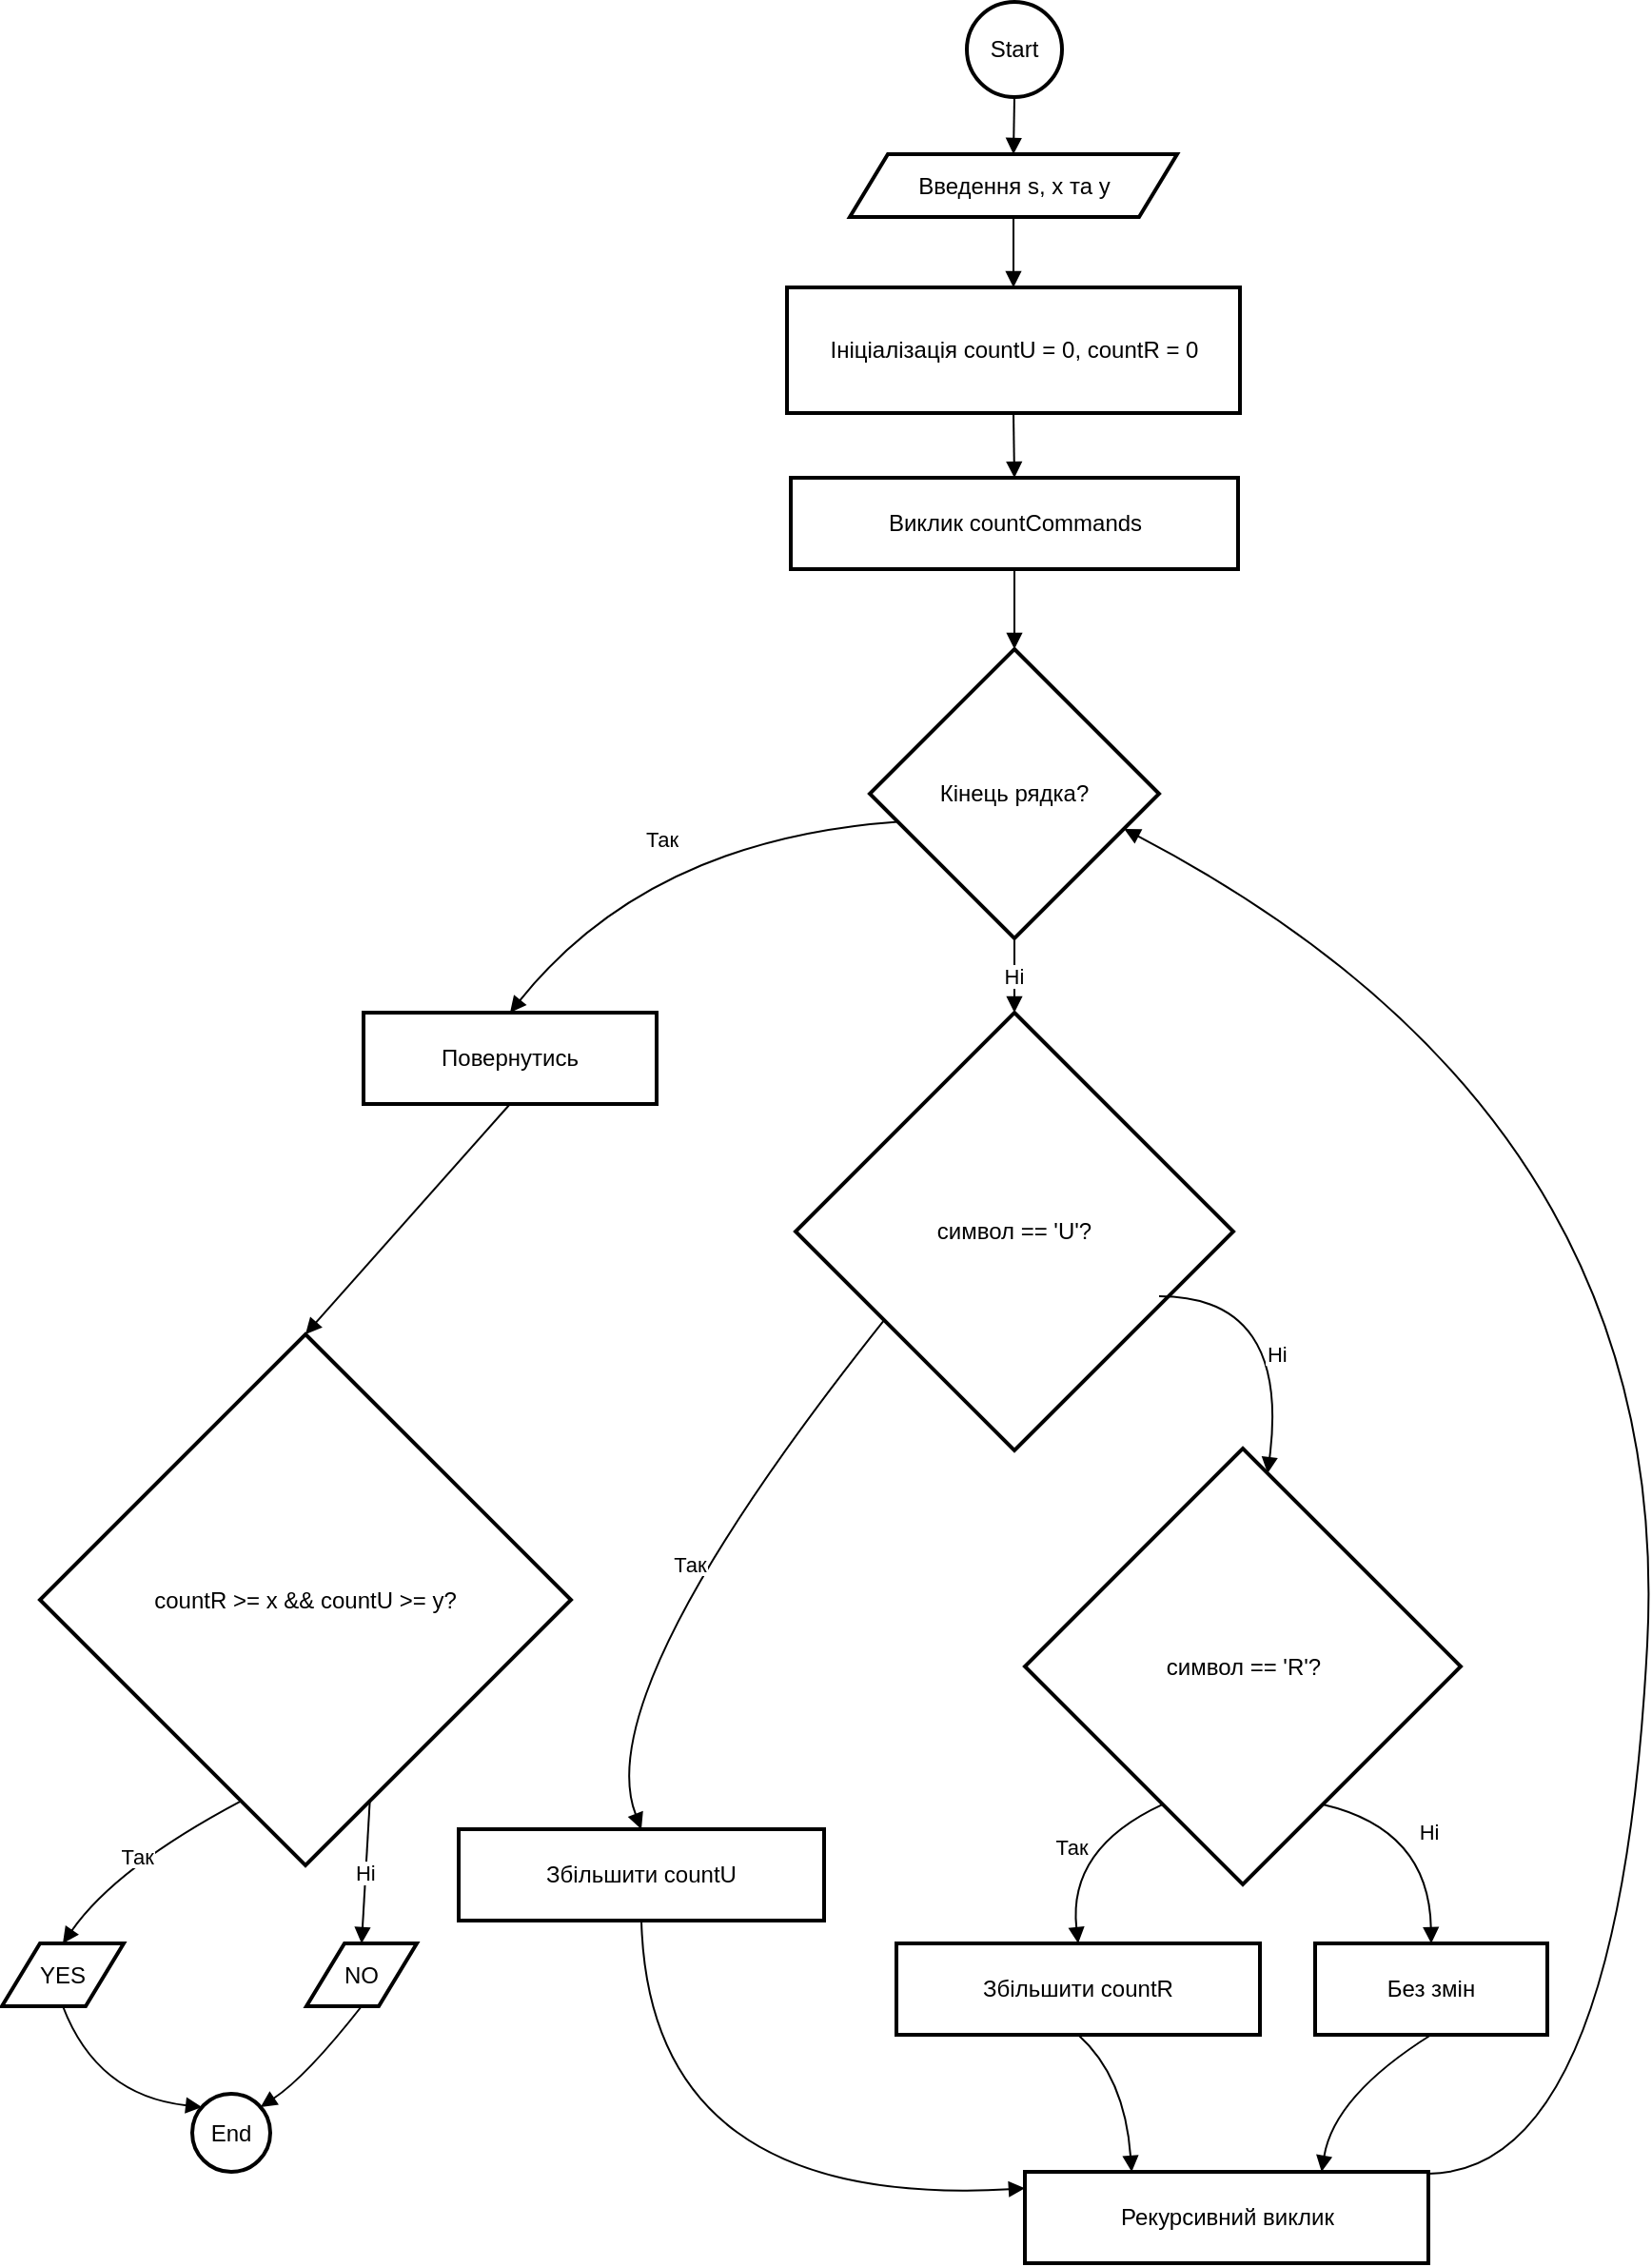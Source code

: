 <mxfile version="24.9.3">
  <diagram name="Page-1" id="dnXghCjfIHF-irQ0An68">
    <mxGraphModel dx="2896" dy="1206" grid="1" gridSize="10" guides="1" tooltips="1" connect="1" arrows="1" fold="1" page="1" pageScale="1" pageWidth="1169" pageHeight="827" math="0" shadow="0">
      <root>
        <mxCell id="0" />
        <mxCell id="1" parent="0" />
        <mxCell id="U_RshRJpJ28Gs6vmn40Y-1" value="Start" style="ellipse;aspect=fixed;strokeWidth=2;whiteSpace=wrap;" vertex="1" parent="1">
          <mxGeometry x="597" y="20" width="50" height="50" as="geometry" />
        </mxCell>
        <mxCell id="U_RshRJpJ28Gs6vmn40Y-2" value="Введення s, x та y" style="shape=parallelogram;perimeter=parallelogramPerimeter;fixedSize=1;strokeWidth=2;whiteSpace=wrap;" vertex="1" parent="1">
          <mxGeometry x="535.5" y="100" width="172" height="33" as="geometry" />
        </mxCell>
        <mxCell id="U_RshRJpJ28Gs6vmn40Y-3" value="Ініціалізація countU = 0, countR = 0" style="whiteSpace=wrap;strokeWidth=2;" vertex="1" parent="1">
          <mxGeometry x="502.5" y="170" width="238" height="66" as="geometry" />
        </mxCell>
        <mxCell id="U_RshRJpJ28Gs6vmn40Y-4" value="Виклик countCommands" style="whiteSpace=wrap;strokeWidth=2;" vertex="1" parent="1">
          <mxGeometry x="504.5" y="270" width="235" height="48" as="geometry" />
        </mxCell>
        <mxCell id="U_RshRJpJ28Gs6vmn40Y-5" value="Кінець рядка?" style="rhombus;strokeWidth=2;whiteSpace=wrap;" vertex="1" parent="1">
          <mxGeometry x="546" y="360" width="152" height="152" as="geometry" />
        </mxCell>
        <mxCell id="U_RshRJpJ28Gs6vmn40Y-6" value="Повернутись" style="whiteSpace=wrap;strokeWidth=2;" vertex="1" parent="1">
          <mxGeometry x="280" y="551" width="154" height="48" as="geometry" />
        </mxCell>
        <mxCell id="U_RshRJpJ28Gs6vmn40Y-7" value="символ == &#39;U&#39;?" style="rhombus;strokeWidth=2;whiteSpace=wrap;" vertex="1" parent="1">
          <mxGeometry x="507" y="551" width="230" height="230" as="geometry" />
        </mxCell>
        <mxCell id="U_RshRJpJ28Gs6vmn40Y-8" value="Збільшити countU" style="whiteSpace=wrap;strokeWidth=2;" vertex="1" parent="1">
          <mxGeometry x="330" y="980" width="192" height="48" as="geometry" />
        </mxCell>
        <mxCell id="U_RshRJpJ28Gs6vmn40Y-9" value="символ == &#39;R&#39;?" style="rhombus;strokeWidth=2;whiteSpace=wrap;" vertex="1" parent="1">
          <mxGeometry x="627.5" y="780" width="229" height="229" as="geometry" />
        </mxCell>
        <mxCell id="U_RshRJpJ28Gs6vmn40Y-10" value="Збільшити countR" style="whiteSpace=wrap;strokeWidth=2;" vertex="1" parent="1">
          <mxGeometry x="560" y="1040" width="191" height="48" as="geometry" />
        </mxCell>
        <mxCell id="U_RshRJpJ28Gs6vmn40Y-11" value="Без змін" style="whiteSpace=wrap;strokeWidth=2;" vertex="1" parent="1">
          <mxGeometry x="780" y="1040" width="122" height="48" as="geometry" />
        </mxCell>
        <mxCell id="U_RshRJpJ28Gs6vmn40Y-12" value="Рекурсивний виклик" style="whiteSpace=wrap;strokeWidth=2;" vertex="1" parent="1">
          <mxGeometry x="627.5" y="1160" width="212" height="48" as="geometry" />
        </mxCell>
        <mxCell id="U_RshRJpJ28Gs6vmn40Y-13" value="countR &gt;= x &amp;&amp; countU &gt;= y?" style="rhombus;strokeWidth=2;whiteSpace=wrap;" vertex="1" parent="1">
          <mxGeometry x="110" y="720" width="279" height="279" as="geometry" />
        </mxCell>
        <mxCell id="U_RshRJpJ28Gs6vmn40Y-14" value="YES" style="shape=parallelogram;perimeter=parallelogramPerimeter;fixedSize=1;strokeWidth=2;whiteSpace=wrap;" vertex="1" parent="1">
          <mxGeometry x="90" y="1040" width="64" height="33" as="geometry" />
        </mxCell>
        <mxCell id="U_RshRJpJ28Gs6vmn40Y-15" value="NO" style="shape=parallelogram;perimeter=parallelogramPerimeter;fixedSize=1;strokeWidth=2;whiteSpace=wrap;" vertex="1" parent="1">
          <mxGeometry x="250" y="1040" width="58" height="33" as="geometry" />
        </mxCell>
        <mxCell id="U_RshRJpJ28Gs6vmn40Y-16" value="End" style="ellipse;aspect=fixed;strokeWidth=2;whiteSpace=wrap;" vertex="1" parent="1">
          <mxGeometry x="190" y="1119" width="41" height="41" as="geometry" />
        </mxCell>
        <mxCell id="U_RshRJpJ28Gs6vmn40Y-17" value="" style="curved=1;startArrow=none;endArrow=block;exitX=0.5;exitY=1;entryX=0.5;entryY=0;rounded=0;" edge="1" parent="1" source="U_RshRJpJ28Gs6vmn40Y-1" target="U_RshRJpJ28Gs6vmn40Y-2">
          <mxGeometry relative="1" as="geometry">
            <Array as="points" />
          </mxGeometry>
        </mxCell>
        <mxCell id="U_RshRJpJ28Gs6vmn40Y-18" value="" style="curved=1;startArrow=none;endArrow=block;exitX=0.5;exitY=1.01;entryX=0.5;entryY=0.01;rounded=0;" edge="1" parent="1" source="U_RshRJpJ28Gs6vmn40Y-2" target="U_RshRJpJ28Gs6vmn40Y-3">
          <mxGeometry relative="1" as="geometry">
            <Array as="points" />
          </mxGeometry>
        </mxCell>
        <mxCell id="U_RshRJpJ28Gs6vmn40Y-19" value="" style="curved=1;startArrow=none;endArrow=block;exitX=0.5;exitY=1.01;entryX=0.5;entryY=0.01;rounded=0;" edge="1" parent="1" source="U_RshRJpJ28Gs6vmn40Y-3" target="U_RshRJpJ28Gs6vmn40Y-4">
          <mxGeometry relative="1" as="geometry">
            <Array as="points" />
          </mxGeometry>
        </mxCell>
        <mxCell id="U_RshRJpJ28Gs6vmn40Y-20" value="" style="curved=1;startArrow=none;endArrow=block;exitX=0.5;exitY=1.02;entryX=0.5;entryY=0;rounded=0;" edge="1" parent="1" source="U_RshRJpJ28Gs6vmn40Y-4" target="U_RshRJpJ28Gs6vmn40Y-5">
          <mxGeometry relative="1" as="geometry">
            <Array as="points" />
          </mxGeometry>
        </mxCell>
        <mxCell id="U_RshRJpJ28Gs6vmn40Y-21" value="Так" style="curved=1;startArrow=none;endArrow=block;exitX=0;exitY=0.62;entryX=0.5;entryY=-0.01;rounded=0;" edge="1" parent="1" source="U_RshRJpJ28Gs6vmn40Y-5" target="U_RshRJpJ28Gs6vmn40Y-6">
          <mxGeometry relative="1" as="geometry">
            <Array as="points">
              <mxPoint x="430" y="460" />
            </Array>
          </mxGeometry>
        </mxCell>
        <mxCell id="U_RshRJpJ28Gs6vmn40Y-22" value="Ні" style="curved=1;startArrow=none;endArrow=block;exitX=0.5;exitY=1;entryX=0.5;entryY=0;rounded=0;" edge="1" parent="1" source="U_RshRJpJ28Gs6vmn40Y-5" target="U_RshRJpJ28Gs6vmn40Y-7">
          <mxGeometry relative="1" as="geometry">
            <Array as="points" />
          </mxGeometry>
        </mxCell>
        <mxCell id="U_RshRJpJ28Gs6vmn40Y-23" value="Так" style="curved=1;startArrow=none;endArrow=block;exitX=0;exitY=0.84;entryX=0.5;entryY=0;rounded=0;" edge="1" parent="1" source="U_RshRJpJ28Gs6vmn40Y-7" target="U_RshRJpJ28Gs6vmn40Y-8">
          <mxGeometry relative="1" as="geometry">
            <Array as="points">
              <mxPoint x="398" y="908" />
            </Array>
          </mxGeometry>
        </mxCell>
        <mxCell id="U_RshRJpJ28Gs6vmn40Y-24" value="Ні" style="curved=1;startArrow=none;endArrow=block;rounded=0;" edge="1" parent="1" target="U_RshRJpJ28Gs6vmn40Y-9">
          <mxGeometry x="0.224" y="-3" relative="1" as="geometry">
            <Array as="points">
              <mxPoint x="767" y="700" />
            </Array>
            <mxPoint x="698" y="700" as="sourcePoint" />
            <mxPoint x="766.89" y="750.11" as="targetPoint" />
            <mxPoint as="offset" />
          </mxGeometry>
        </mxCell>
        <mxCell id="U_RshRJpJ28Gs6vmn40Y-25" value="Так" style="curved=1;startArrow=none;endArrow=block;exitX=0.21;exitY=1;entryX=0.5;entryY=0;rounded=0;" edge="1" parent="1" source="U_RshRJpJ28Gs6vmn40Y-9" target="U_RshRJpJ28Gs6vmn40Y-10">
          <mxGeometry relative="1" as="geometry">
            <Array as="points">
              <mxPoint x="650" y="990" />
            </Array>
          </mxGeometry>
        </mxCell>
        <mxCell id="U_RshRJpJ28Gs6vmn40Y-26" value="Ні" style="curved=1;startArrow=none;endArrow=block;exitX=0.79;exitY=1;entryX=0.5;entryY=0;rounded=0;" edge="1" parent="1" source="U_RshRJpJ28Gs6vmn40Y-9" target="U_RshRJpJ28Gs6vmn40Y-11">
          <mxGeometry relative="1" as="geometry">
            <Array as="points">
              <mxPoint x="840" y="980" />
            </Array>
          </mxGeometry>
        </mxCell>
        <mxCell id="U_RshRJpJ28Gs6vmn40Y-27" value="" style="curved=1;startArrow=none;endArrow=block;exitX=0.5;exitY=1.01;entryX=0.26;entryY=-0.01;rounded=0;" edge="1" parent="1" source="U_RshRJpJ28Gs6vmn40Y-10" target="U_RshRJpJ28Gs6vmn40Y-12">
          <mxGeometry relative="1" as="geometry">
            <Array as="points">
              <mxPoint x="680" y="1110" />
            </Array>
          </mxGeometry>
        </mxCell>
        <mxCell id="U_RshRJpJ28Gs6vmn40Y-28" value="" style="curved=1;startArrow=none;endArrow=block;exitX=0.5;exitY=1.01;entryX=0;entryY=0.18;rounded=0;" edge="1" parent="1" source="U_RshRJpJ28Gs6vmn40Y-8" target="U_RshRJpJ28Gs6vmn40Y-12">
          <mxGeometry relative="1" as="geometry">
            <Array as="points">
              <mxPoint x="430" y="1180" />
            </Array>
          </mxGeometry>
        </mxCell>
        <mxCell id="U_RshRJpJ28Gs6vmn40Y-29" value="" style="curved=1;startArrow=none;endArrow=block;exitX=0.5;exitY=1.01;entryX=0.74;entryY=-0.01;rounded=0;" edge="1" parent="1" source="U_RshRJpJ28Gs6vmn40Y-11" target="U_RshRJpJ28Gs6vmn40Y-12">
          <mxGeometry relative="1" as="geometry">
            <Array as="points">
              <mxPoint x="790" y="1120" />
            </Array>
          </mxGeometry>
        </mxCell>
        <mxCell id="U_RshRJpJ28Gs6vmn40Y-30" value="" style="curved=1;startArrow=none;endArrow=block;exitX=1;exitY=0.02;entryX=1;entryY=0.66;rounded=0;" edge="1" parent="1" source="U_RshRJpJ28Gs6vmn40Y-12" target="U_RshRJpJ28Gs6vmn40Y-5">
          <mxGeometry relative="1" as="geometry">
            <Array as="points">
              <mxPoint x="940" y="1160" />
              <mxPoint x="969" y="606" />
            </Array>
          </mxGeometry>
        </mxCell>
        <mxCell id="U_RshRJpJ28Gs6vmn40Y-31" value="" style="curved=1;startArrow=none;endArrow=block;exitX=0.5;exitY=1;entryX=0.5;entryY=0;rounded=0;" edge="1" parent="1" source="U_RshRJpJ28Gs6vmn40Y-6" target="U_RshRJpJ28Gs6vmn40Y-13">
          <mxGeometry relative="1" as="geometry">
            <Array as="points" />
          </mxGeometry>
        </mxCell>
        <mxCell id="U_RshRJpJ28Gs6vmn40Y-32" value="Так" style="curved=1;startArrow=none;endArrow=block;exitX=0.34;exitY=1;entryX=0.5;entryY=-0.01;rounded=0;" edge="1" parent="1" source="U_RshRJpJ28Gs6vmn40Y-13" target="U_RshRJpJ28Gs6vmn40Y-14">
          <mxGeometry relative="1" as="geometry">
            <Array as="points">
              <mxPoint x="150" y="1000" />
            </Array>
          </mxGeometry>
        </mxCell>
        <mxCell id="U_RshRJpJ28Gs6vmn40Y-33" value="Ні" style="curved=1;startArrow=none;endArrow=block;exitX=0.66;exitY=1;entryX=0.5;entryY=-0.01;rounded=0;" edge="1" parent="1" source="U_RshRJpJ28Gs6vmn40Y-13" target="U_RshRJpJ28Gs6vmn40Y-15">
          <mxGeometry relative="1" as="geometry">
            <Array as="points" />
          </mxGeometry>
        </mxCell>
        <mxCell id="U_RshRJpJ28Gs6vmn40Y-34" value="" style="curved=1;startArrow=none;endArrow=block;exitX=0.5;exitY=1;entryX=0;entryY=0.06;rounded=0;" edge="1" parent="1" source="U_RshRJpJ28Gs6vmn40Y-14" target="U_RshRJpJ28Gs6vmn40Y-16">
          <mxGeometry relative="1" as="geometry">
            <Array as="points">
              <mxPoint x="140" y="1120" />
            </Array>
          </mxGeometry>
        </mxCell>
        <mxCell id="U_RshRJpJ28Gs6vmn40Y-35" value="" style="curved=1;startArrow=none;endArrow=block;exitX=0.5;exitY=1;entryX=1.01;entryY=0.06;rounded=0;" edge="1" parent="1" source="U_RshRJpJ28Gs6vmn40Y-15" target="U_RshRJpJ28Gs6vmn40Y-16">
          <mxGeometry relative="1" as="geometry">
            <Array as="points">
              <mxPoint x="250" y="1110" />
            </Array>
          </mxGeometry>
        </mxCell>
      </root>
    </mxGraphModel>
  </diagram>
</mxfile>
